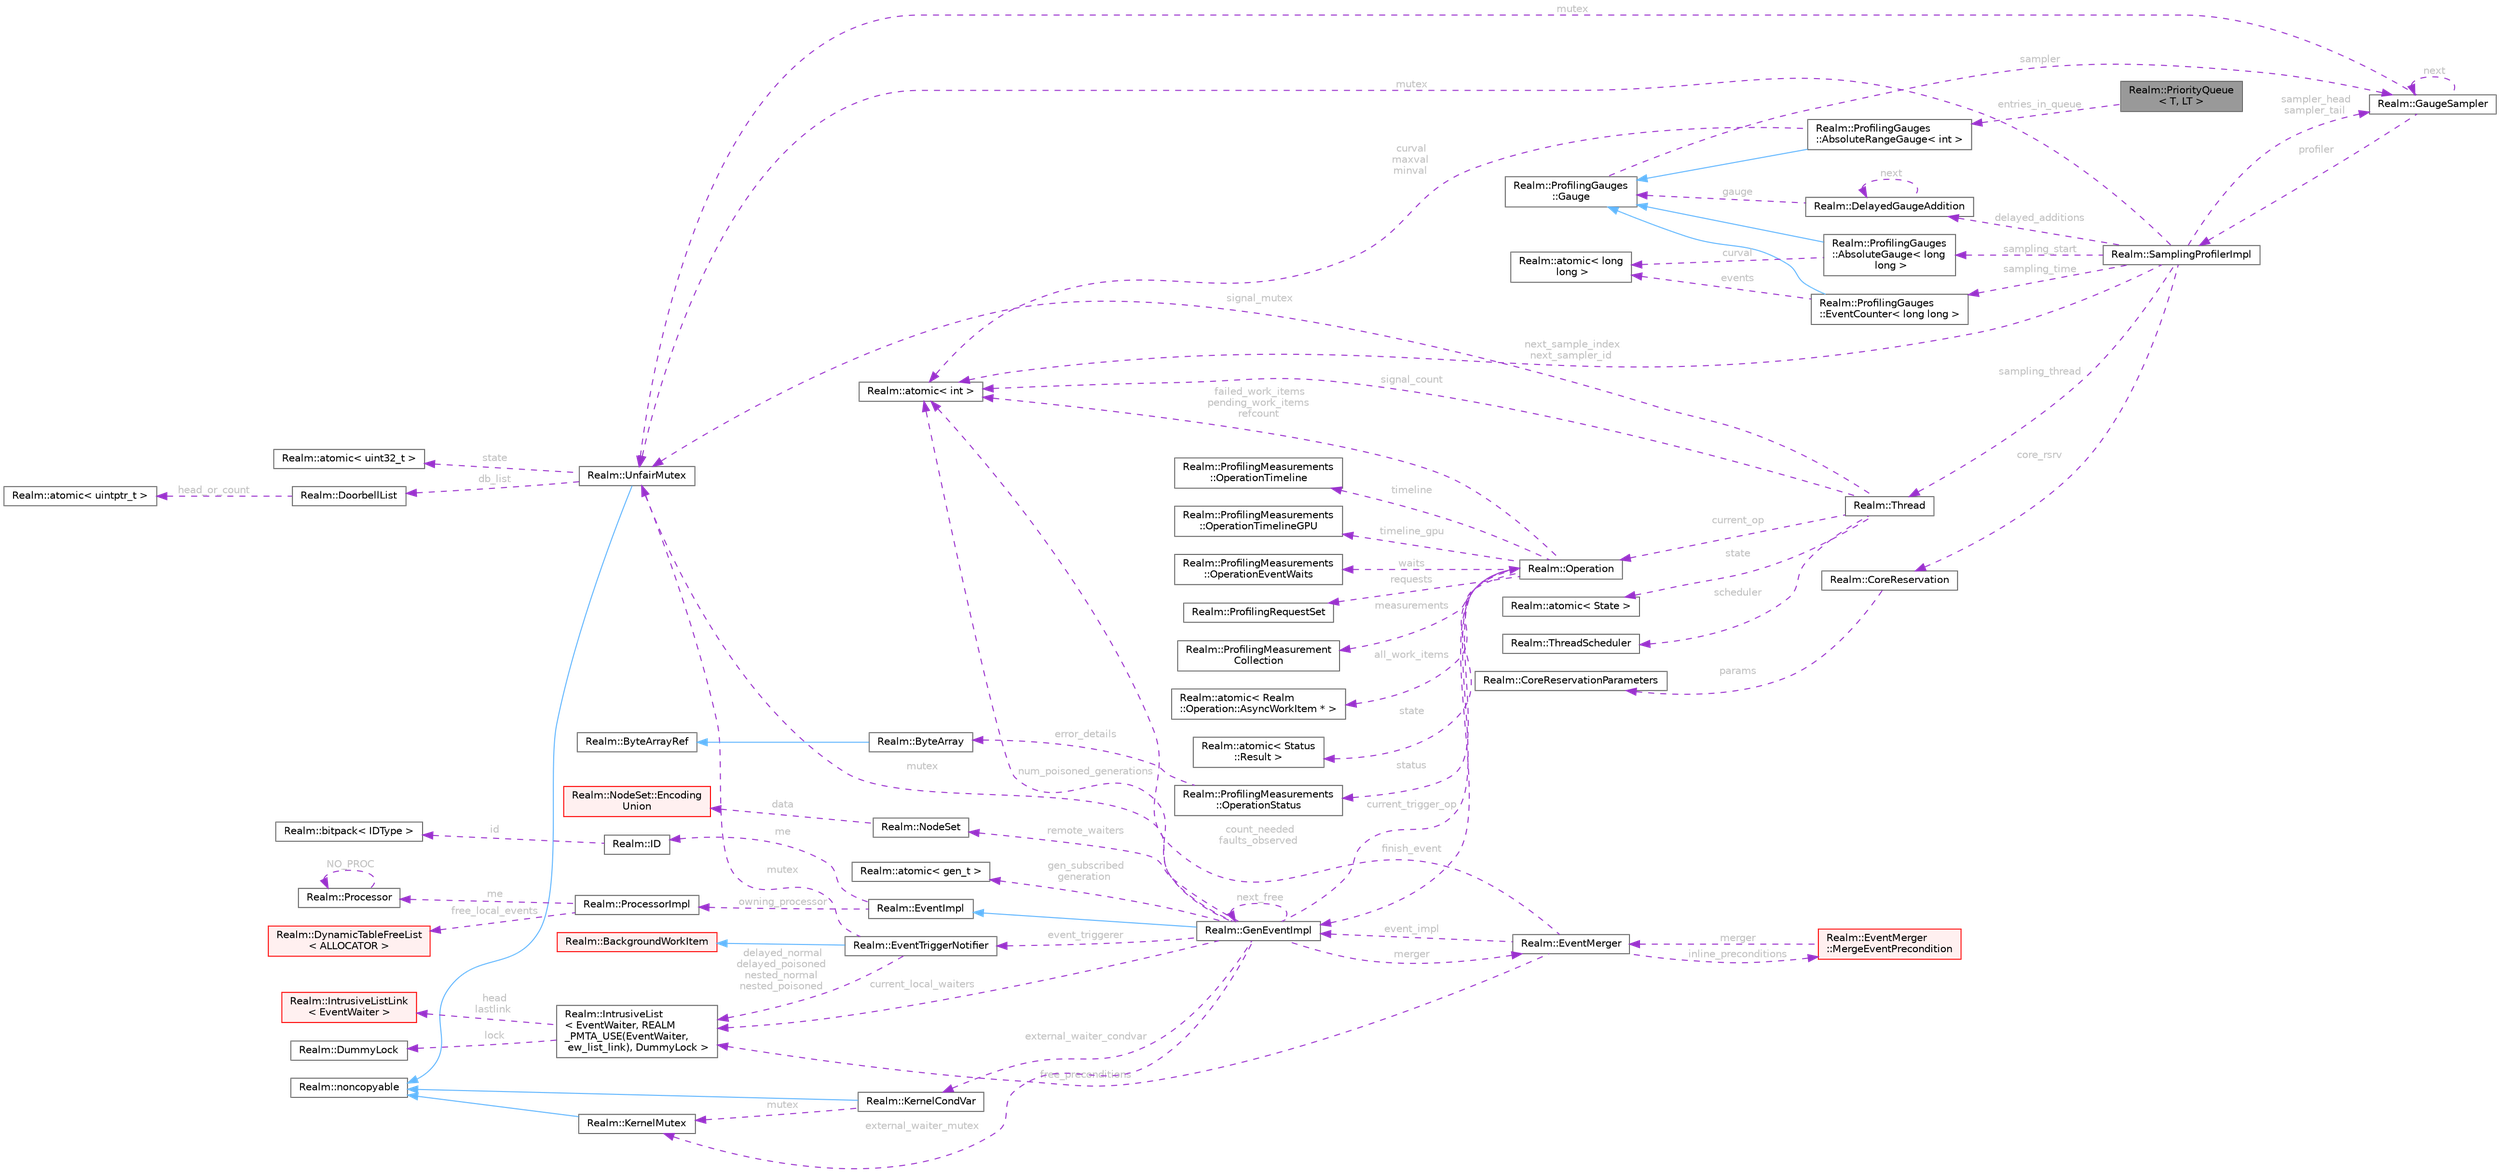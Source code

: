 digraph "Realm::PriorityQueue&lt; T, LT &gt;"
{
 // LATEX_PDF_SIZE
  bgcolor="transparent";
  edge [fontname=Helvetica,fontsize=10,labelfontname=Helvetica,labelfontsize=10];
  node [fontname=Helvetica,fontsize=10,shape=box,height=0.2,width=0.4];
  rankdir="LR";
  Node1 [id="Node000001",label="Realm::PriorityQueue\l\< T, LT \>",height=0.2,width=0.4,color="gray40", fillcolor="grey60", style="filled", fontcolor="black",tooltip=" "];
  Node2 -> Node1 [id="edge1_Node000001_Node000002",dir="back",color="darkorchid3",style="dashed",tooltip=" ",label=" entries_in_queue",fontcolor="grey" ];
  Node2 [id="Node000002",label="Realm::ProfilingGauges\l::AbsoluteRangeGauge\< int \>",height=0.2,width=0.4,color="gray40", fillcolor="white", style="filled",URL="$classRealm_1_1ProfilingGauges_1_1AbsoluteRangeGauge.html",tooltip=" "];
  Node3 -> Node2 [id="edge2_Node000002_Node000003",dir="back",color="steelblue1",style="solid",tooltip=" "];
  Node3 [id="Node000003",label="Realm::ProfilingGauges\l::Gauge",height=0.2,width=0.4,color="gray40", fillcolor="white", style="filled",URL="$classRealm_1_1ProfilingGauges_1_1Gauge.html",tooltip=" "];
  Node4 -> Node3 [id="edge3_Node000003_Node000004",dir="back",color="darkorchid3",style="dashed",tooltip=" ",label=" sampler",fontcolor="grey" ];
  Node4 [id="Node000004",label="Realm::GaugeSampler",height=0.2,width=0.4,color="gray40", fillcolor="white", style="filled",URL="$classRealm_1_1GaugeSampler.html",tooltip=" "];
  Node5 -> Node4 [id="edge4_Node000004_Node000005",dir="back",color="darkorchid3",style="dashed",tooltip=" ",label=" profiler",fontcolor="grey" ];
  Node5 [id="Node000005",label="Realm::SamplingProfilerImpl",height=0.2,width=0.4,color="gray40", fillcolor="white", style="filled",URL="$classRealm_1_1SamplingProfilerImpl.html",tooltip=" "];
  Node6 -> Node5 [id="edge5_Node000005_Node000006",dir="back",color="darkorchid3",style="dashed",tooltip=" ",label=" mutex",fontcolor="grey" ];
  Node6 [id="Node000006",label="Realm::UnfairMutex",height=0.2,width=0.4,color="gray40", fillcolor="white", style="filled",URL="$classRealm_1_1UnfairMutex.html",tooltip=" "];
  Node7 -> Node6 [id="edge6_Node000006_Node000007",dir="back",color="steelblue1",style="solid",tooltip=" "];
  Node7 [id="Node000007",label="Realm::noncopyable",height=0.2,width=0.4,color="gray40", fillcolor="white", style="filled",URL="$classRealm_1_1noncopyable.html",tooltip=" "];
  Node8 -> Node6 [id="edge7_Node000006_Node000008",dir="back",color="darkorchid3",style="dashed",tooltip=" ",label=" state",fontcolor="grey" ];
  Node8 [id="Node000008",label="Realm::atomic\< uint32_t \>",height=0.2,width=0.4,color="gray40", fillcolor="white", style="filled",URL="$classRealm_1_1atomic.html",tooltip=" "];
  Node9 -> Node6 [id="edge8_Node000006_Node000009",dir="back",color="darkorchid3",style="dashed",tooltip=" ",label=" db_list",fontcolor="grey" ];
  Node9 [id="Node000009",label="Realm::DoorbellList",height=0.2,width=0.4,color="gray40", fillcolor="white", style="filled",URL="$classRealm_1_1DoorbellList.html",tooltip=" "];
  Node10 -> Node9 [id="edge9_Node000009_Node000010",dir="back",color="darkorchid3",style="dashed",tooltip=" ",label=" head_or_count",fontcolor="grey" ];
  Node10 [id="Node000010",label="Realm::atomic\< uintptr_t \>",height=0.2,width=0.4,color="gray40", fillcolor="white", style="filled",URL="$classRealm_1_1atomic.html",tooltip=" "];
  Node11 -> Node5 [id="edge10_Node000005_Node000011",dir="back",color="darkorchid3",style="dashed",tooltip=" ",label=" next_sample_index\nnext_sampler_id",fontcolor="grey" ];
  Node11 [id="Node000011",label="Realm::atomic\< int \>",height=0.2,width=0.4,color="gray40", fillcolor="white", style="filled",URL="$classRealm_1_1atomic.html",tooltip=" "];
  Node4 -> Node5 [id="edge11_Node000005_Node000004",dir="back",color="darkorchid3",style="dashed",tooltip=" ",label=" sampler_head\nsampler_tail",fontcolor="grey" ];
  Node12 -> Node5 [id="edge12_Node000005_Node000012",dir="back",color="darkorchid3",style="dashed",tooltip=" ",label=" delayed_additions",fontcolor="grey" ];
  Node12 [id="Node000012",label="Realm::DelayedGaugeAddition",height=0.2,width=0.4,color="gray40", fillcolor="white", style="filled",URL="$classRealm_1_1DelayedGaugeAddition.html",tooltip=" "];
  Node3 -> Node12 [id="edge13_Node000012_Node000003",dir="back",color="darkorchid3",style="dashed",tooltip=" ",label=" gauge",fontcolor="grey" ];
  Node12 -> Node12 [id="edge14_Node000012_Node000012",dir="back",color="darkorchid3",style="dashed",tooltip=" ",label=" next",fontcolor="grey" ];
  Node13 -> Node5 [id="edge15_Node000005_Node000013",dir="back",color="darkorchid3",style="dashed",tooltip=" ",label=" core_rsrv",fontcolor="grey" ];
  Node13 [id="Node000013",label="Realm::CoreReservation",height=0.2,width=0.4,color="gray40", fillcolor="white", style="filled",URL="$classRealm_1_1CoreReservation.html",tooltip=" "];
  Node14 -> Node13 [id="edge16_Node000013_Node000014",dir="back",color="darkorchid3",style="dashed",tooltip=" ",label=" params",fontcolor="grey" ];
  Node14 [id="Node000014",label="Realm::CoreReservationParameters",height=0.2,width=0.4,color="gray40", fillcolor="white", style="filled",URL="$classRealm_1_1CoreReservationParameters.html",tooltip=" "];
  Node15 -> Node5 [id="edge17_Node000005_Node000015",dir="back",color="darkorchid3",style="dashed",tooltip=" ",label=" sampling_thread",fontcolor="grey" ];
  Node15 [id="Node000015",label="Realm::Thread",height=0.2,width=0.4,color="gray40", fillcolor="white", style="filled",URL="$classRealm_1_1Thread.html",tooltip=" "];
  Node16 -> Node15 [id="edge18_Node000015_Node000016",dir="back",color="darkorchid3",style="dashed",tooltip=" ",label=" state",fontcolor="grey" ];
  Node16 [id="Node000016",label="Realm::atomic\< State \>",height=0.2,width=0.4,color="gray40", fillcolor="white", style="filled",URL="$classRealm_1_1atomic.html",tooltip=" "];
  Node17 -> Node15 [id="edge19_Node000015_Node000017",dir="back",color="darkorchid3",style="dashed",tooltip=" ",label=" scheduler",fontcolor="grey" ];
  Node17 [id="Node000017",label="Realm::ThreadScheduler",height=0.2,width=0.4,color="gray40", fillcolor="white", style="filled",URL="$classRealm_1_1ThreadScheduler.html",tooltip=" "];
  Node18 -> Node15 [id="edge20_Node000015_Node000018",dir="back",color="darkorchid3",style="dashed",tooltip=" ",label=" current_op",fontcolor="grey" ];
  Node18 [id="Node000018",label="Realm::Operation",height=0.2,width=0.4,color="gray40", fillcolor="white", style="filled",URL="$classRealm_1_1Operation.html",tooltip=" "];
  Node19 -> Node18 [id="edge21_Node000018_Node000019",dir="back",color="darkorchid3",style="dashed",tooltip=" ",label=" finish_event",fontcolor="grey" ];
  Node19 [id="Node000019",label="Realm::GenEventImpl",height=0.2,width=0.4,color="gray40", fillcolor="white", style="filled",URL="$classRealm_1_1GenEventImpl.html",tooltip=" "];
  Node20 -> Node19 [id="edge22_Node000019_Node000020",dir="back",color="steelblue1",style="solid",tooltip=" "];
  Node20 [id="Node000020",label="Realm::EventImpl",height=0.2,width=0.4,color="gray40", fillcolor="white", style="filled",URL="$classRealm_1_1EventImpl.html",tooltip=" "];
  Node21 -> Node20 [id="edge23_Node000020_Node000021",dir="back",color="darkorchid3",style="dashed",tooltip=" ",label=" me",fontcolor="grey" ];
  Node21 [id="Node000021",label="Realm::ID",height=0.2,width=0.4,color="gray40", fillcolor="white", style="filled",URL="$classRealm_1_1ID.html",tooltip=" "];
  Node22 -> Node21 [id="edge24_Node000021_Node000022",dir="back",color="darkorchid3",style="dashed",tooltip=" ",label=" id",fontcolor="grey" ];
  Node22 [id="Node000022",label="Realm::bitpack\< IDType \>",height=0.2,width=0.4,color="gray40", fillcolor="white", style="filled",URL="$classRealm_1_1bitpack.html",tooltip=" "];
  Node23 -> Node20 [id="edge25_Node000020_Node000023",dir="back",color="darkorchid3",style="dashed",tooltip=" ",label=" owning_processor",fontcolor="grey" ];
  Node23 [id="Node000023",label="Realm::ProcessorImpl",height=0.2,width=0.4,color="gray40", fillcolor="white", style="filled",URL="$classRealm_1_1ProcessorImpl.html",tooltip=" "];
  Node24 -> Node23 [id="edge26_Node000023_Node000024",dir="back",color="darkorchid3",style="dashed",tooltip=" ",label=" free_local_events",fontcolor="grey" ];
  Node24 [id="Node000024",label="Realm::DynamicTableFreeList\l\< ALLOCATOR \>",height=0.2,width=0.4,color="red", fillcolor="#FFF0F0", style="filled",URL="$classRealm_1_1DynamicTableFreeList.html",tooltip=" "];
  Node26 -> Node23 [id="edge27_Node000023_Node000026",dir="back",color="darkorchid3",style="dashed",tooltip=" ",label=" me",fontcolor="grey" ];
  Node26 [id="Node000026",label="Realm::Processor",height=0.2,width=0.4,color="gray40", fillcolor="white", style="filled",URL="$classRealm_1_1Processor.html",tooltip=" "];
  Node26 -> Node26 [id="edge28_Node000026_Node000026",dir="back",color="darkorchid3",style="dashed",tooltip=" ",label=" NO_PROC",fontcolor="grey" ];
  Node27 -> Node19 [id="edge29_Node000019_Node000027",dir="back",color="darkorchid3",style="dashed",tooltip=" ",label=" gen_subscribed\ngeneration",fontcolor="grey" ];
  Node27 [id="Node000027",label="Realm::atomic\< gen_t \>",height=0.2,width=0.4,color="gray40", fillcolor="white", style="filled",URL="$classRealm_1_1atomic.html",tooltip=" "];
  Node11 -> Node19 [id="edge30_Node000019_Node000011",dir="back",color="darkorchid3",style="dashed",tooltip=" ",label=" num_poisoned_generations",fontcolor="grey" ];
  Node19 -> Node19 [id="edge31_Node000019_Node000019",dir="back",color="darkorchid3",style="dashed",tooltip=" ",label=" next_free",fontcolor="grey" ];
  Node28 -> Node19 [id="edge32_Node000019_Node000028",dir="back",color="darkorchid3",style="dashed",tooltip=" ",label=" merger",fontcolor="grey" ];
  Node28 [id="Node000028",label="Realm::EventMerger",height=0.2,width=0.4,color="gray40", fillcolor="white", style="filled",URL="$classRealm_1_1EventMerger.html",tooltip=" "];
  Node19 -> Node28 [id="edge33_Node000028_Node000019",dir="back",color="darkorchid3",style="dashed",tooltip=" ",label=" event_impl",fontcolor="grey" ];
  Node11 -> Node28 [id="edge34_Node000028_Node000011",dir="back",color="darkorchid3",style="dashed",tooltip=" ",label=" count_needed\nfaults_observed",fontcolor="grey" ];
  Node29 -> Node28 [id="edge35_Node000028_Node000029",dir="back",color="darkorchid3",style="dashed",tooltip=" ",label=" inline_preconditions",fontcolor="grey" ];
  Node29 [id="Node000029",label="Realm::EventMerger\l::MergeEventPrecondition",height=0.2,width=0.4,color="red", fillcolor="#FFF0F0", style="filled",URL="$classRealm_1_1EventMerger_1_1MergeEventPrecondition.html",tooltip=" "];
  Node28 -> Node29 [id="edge36_Node000029_Node000028",dir="back",color="darkorchid3",style="dashed",tooltip=" ",label=" merger",fontcolor="grey" ];
  Node32 -> Node28 [id="edge37_Node000028_Node000032",dir="back",color="darkorchid3",style="dashed",tooltip=" ",label=" free_preconditions",fontcolor="grey" ];
  Node32 [id="Node000032",label="Realm::IntrusiveList\l\< EventWaiter, REALM\l_PMTA_USE(EventWaiter,\l ew_list_link), DummyLock \>",height=0.2,width=0.4,color="gray40", fillcolor="white", style="filled",URL="$classRealm_1_1IntrusiveList.html",tooltip=" "];
  Node33 -> Node32 [id="edge38_Node000032_Node000033",dir="back",color="darkorchid3",style="dashed",tooltip=" ",label=" lock",fontcolor="grey" ];
  Node33 [id="Node000033",label="Realm::DummyLock",height=0.2,width=0.4,color="gray40", fillcolor="white", style="filled",URL="$classRealm_1_1DummyLock.html",tooltip=" "];
  Node34 -> Node32 [id="edge39_Node000032_Node000034",dir="back",color="darkorchid3",style="dashed",tooltip=" ",label=" head\nlastlink",fontcolor="grey" ];
  Node34 [id="Node000034",label="Realm::IntrusiveListLink\l\< EventWaiter \>",height=0.2,width=0.4,color="red", fillcolor="#FFF0F0", style="filled",URL="$structRealm_1_1IntrusiveListLink.html",tooltip=" "];
  Node35 -> Node19 [id="edge40_Node000019_Node000035",dir="back",color="darkorchid3",style="dashed",tooltip=" ",label=" event_triggerer",fontcolor="grey" ];
  Node35 [id="Node000035",label="Realm::EventTriggerNotifier",height=0.2,width=0.4,color="gray40", fillcolor="white", style="filled",URL="$classRealm_1_1EventTriggerNotifier.html",tooltip=" "];
  Node36 -> Node35 [id="edge41_Node000035_Node000036",dir="back",color="steelblue1",style="solid",tooltip=" "];
  Node36 [id="Node000036",label="Realm::BackgroundWorkItem",height=0.2,width=0.4,color="red", fillcolor="#FFF0F0", style="filled",URL="$classRealm_1_1BackgroundWorkItem.html",tooltip=" "];
  Node6 -> Node35 [id="edge42_Node000035_Node000006",dir="back",color="darkorchid3",style="dashed",tooltip=" ",label=" mutex",fontcolor="grey" ];
  Node32 -> Node35 [id="edge43_Node000035_Node000032",dir="back",color="darkorchid3",style="dashed",tooltip=" ",label=" delayed_normal\ndelayed_poisoned\nnested_normal\nnested_poisoned",fontcolor="grey" ];
  Node6 -> Node19 [id="edge44_Node000019_Node000006",dir="back",color="darkorchid3",style="dashed",tooltip=" ",label=" mutex",fontcolor="grey" ];
  Node18 -> Node19 [id="edge45_Node000019_Node000018",dir="back",color="darkorchid3",style="dashed",tooltip=" ",label=" current_trigger_op",fontcolor="grey" ];
  Node32 -> Node19 [id="edge46_Node000019_Node000032",dir="back",color="darkorchid3",style="dashed",tooltip=" ",label=" current_local_waiters",fontcolor="grey" ];
  Node43 -> Node19 [id="edge47_Node000019_Node000043",dir="back",color="darkorchid3",style="dashed",tooltip=" ",label=" external_waiter_mutex",fontcolor="grey" ];
  Node43 [id="Node000043",label="Realm::KernelMutex",height=0.2,width=0.4,color="gray40", fillcolor="white", style="filled",URL="$classRealm_1_1KernelMutex.html",tooltip=" "];
  Node7 -> Node43 [id="edge48_Node000043_Node000007",dir="back",color="steelblue1",style="solid",tooltip=" "];
  Node44 -> Node19 [id="edge49_Node000019_Node000044",dir="back",color="darkorchid3",style="dashed",tooltip=" ",label=" external_waiter_condvar",fontcolor="grey" ];
  Node44 [id="Node000044",label="Realm::KernelCondVar",height=0.2,width=0.4,color="gray40", fillcolor="white", style="filled",URL="$classRealm_1_1KernelCondVar.html",tooltip=" "];
  Node7 -> Node44 [id="edge50_Node000044_Node000007",dir="back",color="steelblue1",style="solid",tooltip=" "];
  Node43 -> Node44 [id="edge51_Node000044_Node000043",dir="back",color="darkorchid3",style="dashed",tooltip=" ",label=" mutex",fontcolor="grey" ];
  Node45 -> Node19 [id="edge52_Node000019_Node000045",dir="back",color="darkorchid3",style="dashed",tooltip=" ",label=" remote_waiters",fontcolor="grey" ];
  Node45 [id="Node000045",label="Realm::NodeSet",height=0.2,width=0.4,color="gray40", fillcolor="white", style="filled",URL="$classRealm_1_1NodeSet.html",tooltip=" "];
  Node46 -> Node45 [id="edge53_Node000045_Node000046",dir="back",color="darkorchid3",style="dashed",tooltip=" ",label=" data",fontcolor="grey" ];
  Node46 [id="Node000046",label="Realm::NodeSet::Encoding\lUnion",height=0.2,width=0.4,color="red", fillcolor="#FFF0F0", style="filled",URL="$unionRealm_1_1NodeSet_1_1EncodingUnion.html",tooltip=" "];
  Node11 -> Node18 [id="edge54_Node000018_Node000011",dir="back",color="darkorchid3",style="dashed",tooltip=" ",label=" failed_work_items\npending_work_items\nrefcount",fontcolor="grey" ];
  Node48 -> Node18 [id="edge55_Node000018_Node000048",dir="back",color="darkorchid3",style="dashed",tooltip=" ",label=" state",fontcolor="grey" ];
  Node48 [id="Node000048",label="Realm::atomic\< Status\l::Result \>",height=0.2,width=0.4,color="gray40", fillcolor="white", style="filled",URL="$classRealm_1_1atomic.html",tooltip=" "];
  Node49 -> Node18 [id="edge56_Node000018_Node000049",dir="back",color="darkorchid3",style="dashed",tooltip=" ",label=" status",fontcolor="grey" ];
  Node49 [id="Node000049",label="Realm::ProfilingMeasurements\l::OperationStatus",height=0.2,width=0.4,color="gray40", fillcolor="white", style="filled",URL="$structRealm_1_1ProfilingMeasurements_1_1OperationStatus.html",tooltip=" "];
  Node50 -> Node49 [id="edge57_Node000049_Node000050",dir="back",color="darkorchid3",style="dashed",tooltip=" ",label=" error_details",fontcolor="grey" ];
  Node50 [id="Node000050",label="Realm::ByteArray",height=0.2,width=0.4,color="gray40", fillcolor="white", style="filled",URL="$classRealm_1_1ByteArray.html",tooltip=" "];
  Node51 -> Node50 [id="edge58_Node000050_Node000051",dir="back",color="steelblue1",style="solid",tooltip=" "];
  Node51 [id="Node000051",label="Realm::ByteArrayRef",height=0.2,width=0.4,color="gray40", fillcolor="white", style="filled",URL="$classRealm_1_1ByteArrayRef.html",tooltip=" "];
  Node52 -> Node18 [id="edge59_Node000018_Node000052",dir="back",color="darkorchid3",style="dashed",tooltip=" ",label=" timeline",fontcolor="grey" ];
  Node52 [id="Node000052",label="Realm::ProfilingMeasurements\l::OperationTimeline",height=0.2,width=0.4,color="gray40", fillcolor="white", style="filled",URL="$structRealm_1_1ProfilingMeasurements_1_1OperationTimeline.html",tooltip=" "];
  Node53 -> Node18 [id="edge60_Node000018_Node000053",dir="back",color="darkorchid3",style="dashed",tooltip=" ",label=" timeline_gpu",fontcolor="grey" ];
  Node53 [id="Node000053",label="Realm::ProfilingMeasurements\l::OperationTimelineGPU",height=0.2,width=0.4,color="gray40", fillcolor="white", style="filled",URL="$structRealm_1_1ProfilingMeasurements_1_1OperationTimelineGPU.html",tooltip=" "];
  Node54 -> Node18 [id="edge61_Node000018_Node000054",dir="back",color="darkorchid3",style="dashed",tooltip=" ",label=" waits",fontcolor="grey" ];
  Node54 [id="Node000054",label="Realm::ProfilingMeasurements\l::OperationEventWaits",height=0.2,width=0.4,color="gray40", fillcolor="white", style="filled",URL="$structRealm_1_1ProfilingMeasurements_1_1OperationEventWaits.html",tooltip=" "];
  Node55 -> Node18 [id="edge62_Node000018_Node000055",dir="back",color="darkorchid3",style="dashed",tooltip=" ",label=" requests",fontcolor="grey" ];
  Node55 [id="Node000055",label="Realm::ProfilingRequestSet",height=0.2,width=0.4,color="gray40", fillcolor="white", style="filled",URL="$classRealm_1_1ProfilingRequestSet.html",tooltip=" "];
  Node56 -> Node18 [id="edge63_Node000018_Node000056",dir="back",color="darkorchid3",style="dashed",tooltip=" ",label=" measurements",fontcolor="grey" ];
  Node56 [id="Node000056",label="Realm::ProfilingMeasurement\lCollection",height=0.2,width=0.4,color="gray40", fillcolor="white", style="filled",URL="$classRealm_1_1ProfilingMeasurementCollection.html",tooltip=" "];
  Node57 -> Node18 [id="edge64_Node000018_Node000057",dir="back",color="darkorchid3",style="dashed",tooltip=" ",label=" all_work_items",fontcolor="grey" ];
  Node57 [id="Node000057",label="Realm::atomic\< Realm\l::Operation::AsyncWorkItem * \>",height=0.2,width=0.4,color="gray40", fillcolor="white", style="filled",URL="$classRealm_1_1atomic.html",tooltip=" "];
  Node11 -> Node15 [id="edge65_Node000015_Node000011",dir="back",color="darkorchid3",style="dashed",tooltip=" ",label=" signal_count",fontcolor="grey" ];
  Node6 -> Node15 [id="edge66_Node000015_Node000006",dir="back",color="darkorchid3",style="dashed",tooltip=" ",label=" signal_mutex",fontcolor="grey" ];
  Node58 -> Node5 [id="edge67_Node000005_Node000058",dir="back",color="darkorchid3",style="dashed",tooltip=" ",label=" sampling_start",fontcolor="grey" ];
  Node58 [id="Node000058",label="Realm::ProfilingGauges\l::AbsoluteGauge\< long\l long \>",height=0.2,width=0.4,color="gray40", fillcolor="white", style="filled",URL="$classRealm_1_1ProfilingGauges_1_1AbsoluteGauge.html",tooltip=" "];
  Node3 -> Node58 [id="edge68_Node000058_Node000003",dir="back",color="steelblue1",style="solid",tooltip=" "];
  Node59 -> Node58 [id="edge69_Node000058_Node000059",dir="back",color="darkorchid3",style="dashed",tooltip=" ",label=" curval",fontcolor="grey" ];
  Node59 [id="Node000059",label="Realm::atomic\< long\l long \>",height=0.2,width=0.4,color="gray40", fillcolor="white", style="filled",URL="$classRealm_1_1atomic.html",tooltip=" "];
  Node60 -> Node5 [id="edge70_Node000005_Node000060",dir="back",color="darkorchid3",style="dashed",tooltip=" ",label=" sampling_time",fontcolor="grey" ];
  Node60 [id="Node000060",label="Realm::ProfilingGauges\l::EventCounter\< long long \>",height=0.2,width=0.4,color="gray40", fillcolor="white", style="filled",URL="$classRealm_1_1ProfilingGauges_1_1EventCounter.html",tooltip=" "];
  Node3 -> Node60 [id="edge71_Node000060_Node000003",dir="back",color="steelblue1",style="solid",tooltip=" "];
  Node59 -> Node60 [id="edge72_Node000060_Node000059",dir="back",color="darkorchid3",style="dashed",tooltip=" ",label=" events",fontcolor="grey" ];
  Node6 -> Node4 [id="edge73_Node000004_Node000006",dir="back",color="darkorchid3",style="dashed",tooltip=" ",label=" mutex",fontcolor="grey" ];
  Node4 -> Node4 [id="edge74_Node000004_Node000004",dir="back",color="darkorchid3",style="dashed",tooltip=" ",label=" next",fontcolor="grey" ];
  Node11 -> Node2 [id="edge75_Node000002_Node000011",dir="back",color="darkorchid3",style="dashed",tooltip=" ",label=" curval\nmaxval\nminval",fontcolor="grey" ];
}
